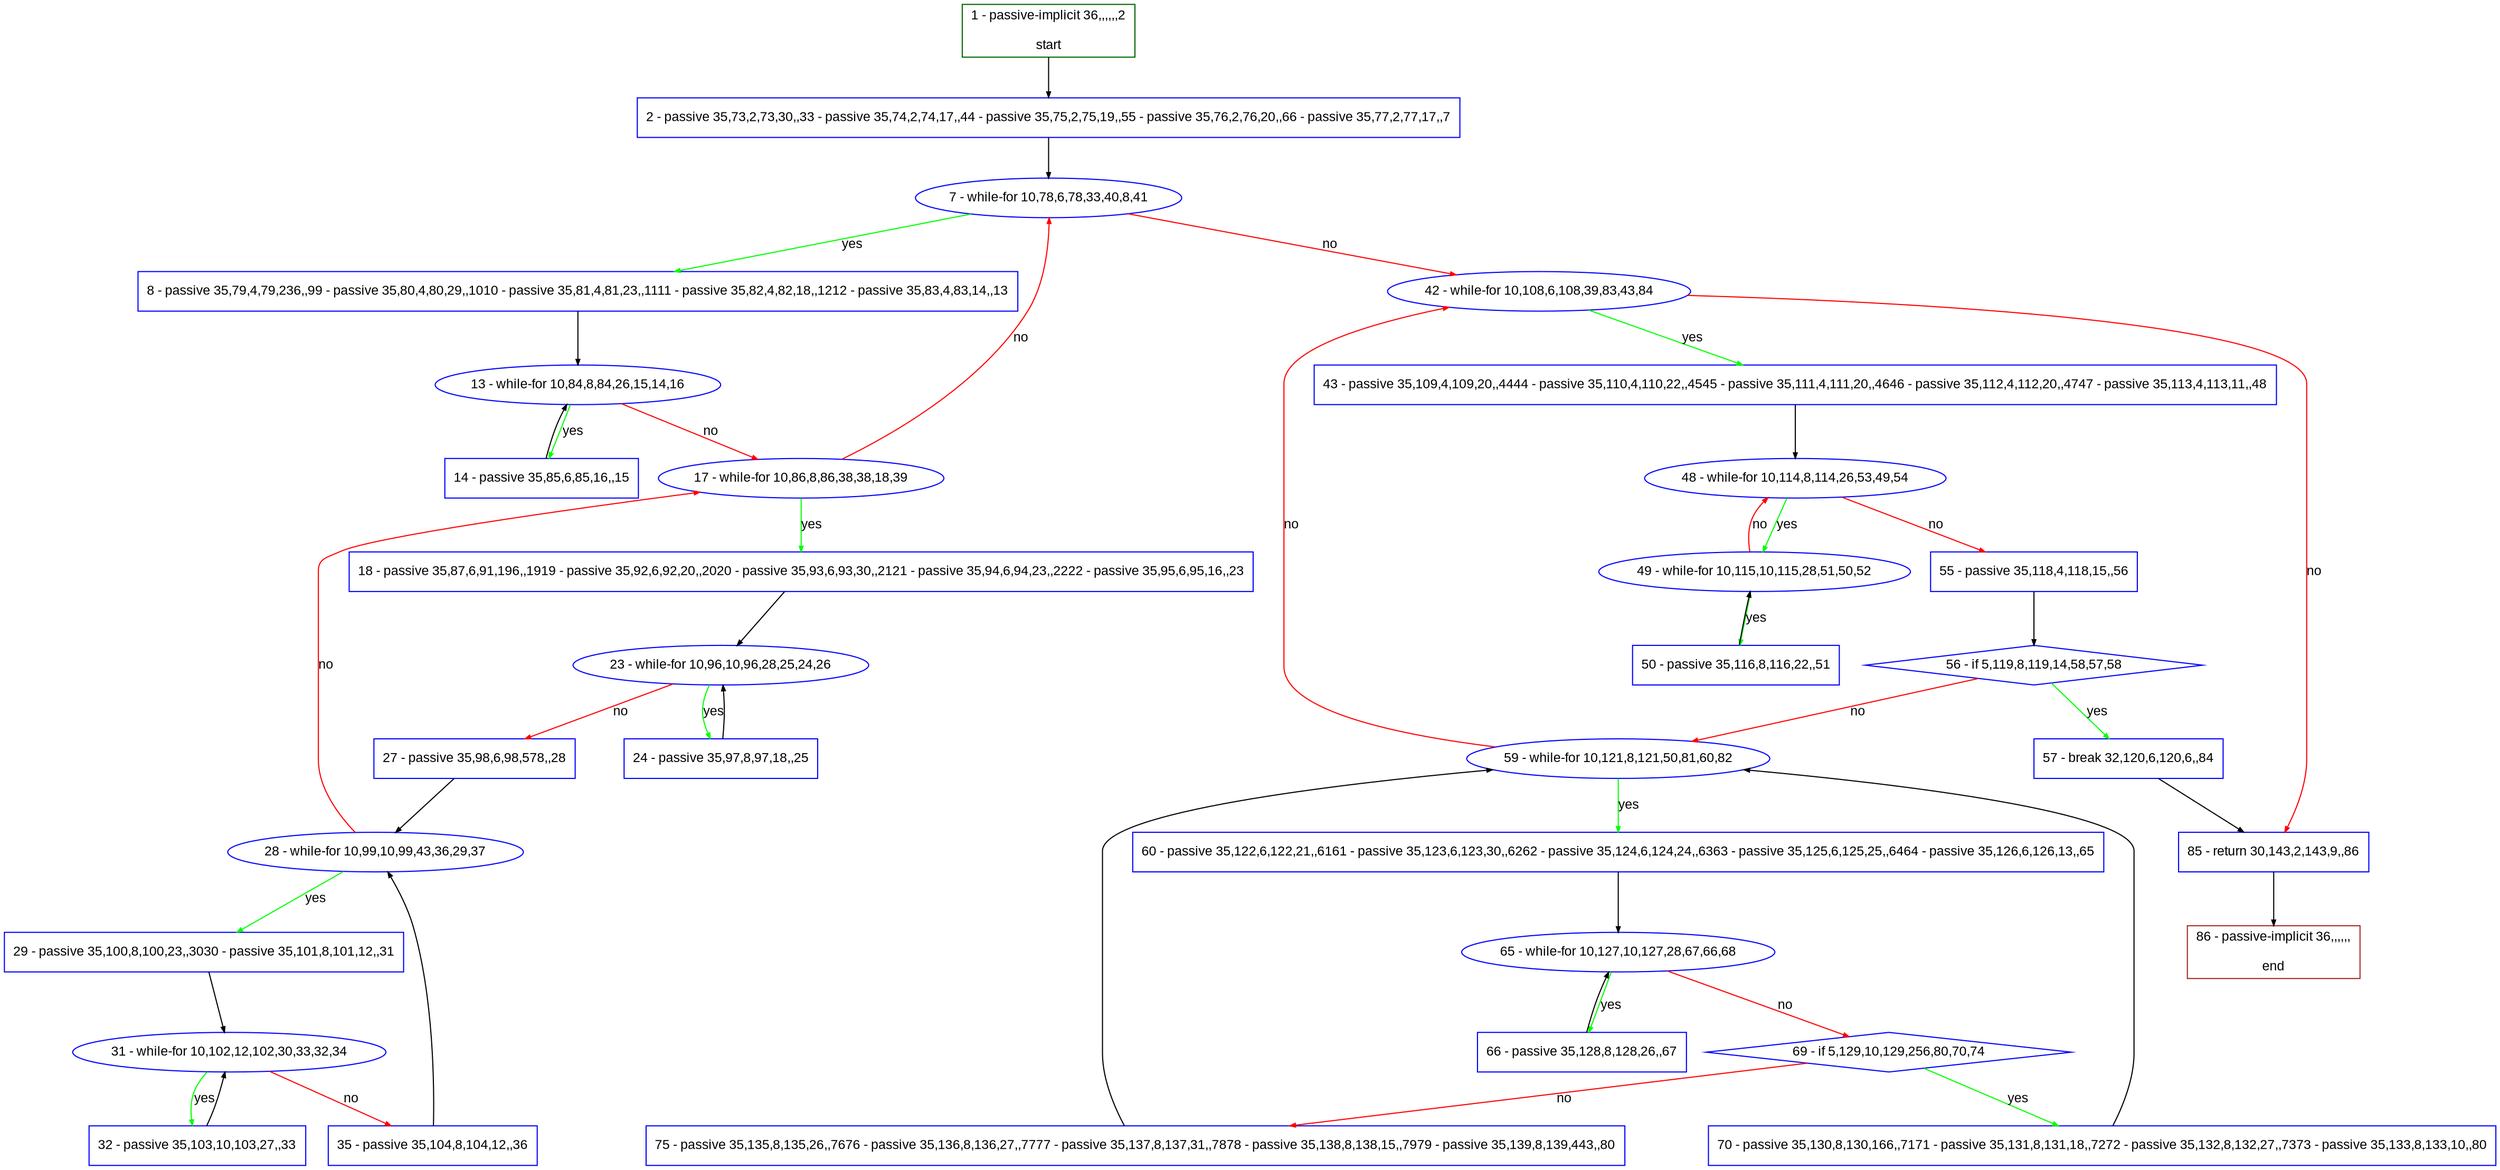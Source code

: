 digraph "" {
  graph [pack="true", label="", fontsize="12", packmode="clust", fontname="Arial", fillcolor="#FFFFCC", bgcolor="white", style="rounded,filled", compound="true"];
  node [node_initialized="no", label="", color="grey", fontsize="12", fillcolor="white", fontname="Arial", style="filled", shape="rectangle", compound="true", fixedsize="false"];
  edge [fontcolor="black", arrowhead="normal", arrowtail="none", arrowsize="0.5", ltail="", label="", color="black", fontsize="12", lhead="", fontname="Arial", dir="forward", compound="true"];
  __N1 [label="2 - passive 35,73,2,73,30,,33 - passive 35,74,2,74,17,,44 - passive 35,75,2,75,19,,55 - passive 35,76,2,76,20,,66 - passive 35,77,2,77,17,,7", color="#0000ff", fillcolor="#ffffff", style="filled", shape="box"];
  __N2 [label="1 - passive-implicit 36,,,,,,2\n\nstart", color="#006400", fillcolor="#ffffff", style="filled", shape="box"];
  __N3 [label="7 - while-for 10,78,6,78,33,40,8,41", color="#0000ff", fillcolor="#ffffff", style="filled", shape="oval"];
  __N4 [label="8 - passive 35,79,4,79,236,,99 - passive 35,80,4,80,29,,1010 - passive 35,81,4,81,23,,1111 - passive 35,82,4,82,18,,1212 - passive 35,83,4,83,14,,13", color="#0000ff", fillcolor="#ffffff", style="filled", shape="box"];
  __N5 [label="42 - while-for 10,108,6,108,39,83,43,84", color="#0000ff", fillcolor="#ffffff", style="filled", shape="oval"];
  __N6 [label="13 - while-for 10,84,8,84,26,15,14,16", color="#0000ff", fillcolor="#ffffff", style="filled", shape="oval"];
  __N7 [label="14 - passive 35,85,6,85,16,,15", color="#0000ff", fillcolor="#ffffff", style="filled", shape="box"];
  __N8 [label="17 - while-for 10,86,8,86,38,38,18,39", color="#0000ff", fillcolor="#ffffff", style="filled", shape="oval"];
  __N9 [label="18 - passive 35,87,6,91,196,,1919 - passive 35,92,6,92,20,,2020 - passive 35,93,6,93,30,,2121 - passive 35,94,6,94,23,,2222 - passive 35,95,6,95,16,,23", color="#0000ff", fillcolor="#ffffff", style="filled", shape="box"];
  __N10 [label="23 - while-for 10,96,10,96,28,25,24,26", color="#0000ff", fillcolor="#ffffff", style="filled", shape="oval"];
  __N11 [label="24 - passive 35,97,8,97,18,,25", color="#0000ff", fillcolor="#ffffff", style="filled", shape="box"];
  __N12 [label="27 - passive 35,98,6,98,578,,28", color="#0000ff", fillcolor="#ffffff", style="filled", shape="box"];
  __N13 [label="28 - while-for 10,99,10,99,43,36,29,37", color="#0000ff", fillcolor="#ffffff", style="filled", shape="oval"];
  __N14 [label="29 - passive 35,100,8,100,23,,3030 - passive 35,101,8,101,12,,31", color="#0000ff", fillcolor="#ffffff", style="filled", shape="box"];
  __N15 [label="31 - while-for 10,102,12,102,30,33,32,34", color="#0000ff", fillcolor="#ffffff", style="filled", shape="oval"];
  __N16 [label="32 - passive 35,103,10,103,27,,33", color="#0000ff", fillcolor="#ffffff", style="filled", shape="box"];
  __N17 [label="35 - passive 35,104,8,104,12,,36", color="#0000ff", fillcolor="#ffffff", style="filled", shape="box"];
  __N18 [label="43 - passive 35,109,4,109,20,,4444 - passive 35,110,4,110,22,,4545 - passive 35,111,4,111,20,,4646 - passive 35,112,4,112,20,,4747 - passive 35,113,4,113,11,,48", color="#0000ff", fillcolor="#ffffff", style="filled", shape="box"];
  __N19 [label="85 - return 30,143,2,143,9,,86", color="#0000ff", fillcolor="#ffffff", style="filled", shape="box"];
  __N20 [label="48 - while-for 10,114,8,114,26,53,49,54", color="#0000ff", fillcolor="#ffffff", style="filled", shape="oval"];
  __N21 [label="49 - while-for 10,115,10,115,28,51,50,52", color="#0000ff", fillcolor="#ffffff", style="filled", shape="oval"];
  __N22 [label="55 - passive 35,118,4,118,15,,56", color="#0000ff", fillcolor="#ffffff", style="filled", shape="box"];
  __N23 [label="50 - passive 35,116,8,116,22,,51", color="#0000ff", fillcolor="#ffffff", style="filled", shape="box"];
  __N24 [label="56 - if 5,119,8,119,14,58,57,58", color="#0000ff", fillcolor="#ffffff", style="filled", shape="diamond"];
  __N25 [label="57 - break 32,120,6,120,6,,84", color="#0000ff", fillcolor="#ffffff", style="filled", shape="box"];
  __N26 [label="59 - while-for 10,121,8,121,50,81,60,82", color="#0000ff", fillcolor="#ffffff", style="filled", shape="oval"];
  __N27 [label="60 - passive 35,122,6,122,21,,6161 - passive 35,123,6,123,30,,6262 - passive 35,124,6,124,24,,6363 - passive 35,125,6,125,25,,6464 - passive 35,126,6,126,13,,65", color="#0000ff", fillcolor="#ffffff", style="filled", shape="box"];
  __N28 [label="65 - while-for 10,127,10,127,28,67,66,68", color="#0000ff", fillcolor="#ffffff", style="filled", shape="oval"];
  __N29 [label="66 - passive 35,128,8,128,26,,67", color="#0000ff", fillcolor="#ffffff", style="filled", shape="box"];
  __N30 [label="69 - if 5,129,10,129,256,80,70,74", color="#0000ff", fillcolor="#ffffff", style="filled", shape="diamond"];
  __N31 [label="70 - passive 35,130,8,130,166,,7171 - passive 35,131,8,131,18,,7272 - passive 35,132,8,132,27,,7373 - passive 35,133,8,133,10,,80", color="#0000ff", fillcolor="#ffffff", style="filled", shape="box"];
  __N32 [label="75 - passive 35,135,8,135,26,,7676 - passive 35,136,8,136,27,,7777 - passive 35,137,8,137,31,,7878 - passive 35,138,8,138,15,,7979 - passive 35,139,8,139,443,,80", color="#0000ff", fillcolor="#ffffff", style="filled", shape="box"];
  __N33 [label="86 - passive-implicit 36,,,,,,\n\nend", color="#a52a2a", fillcolor="#ffffff", style="filled", shape="box"];
  __N2 -> __N1 [arrowhead="normal", arrowtail="none", color="#000000", label="", dir="forward"];
  __N1 -> __N3 [arrowhead="normal", arrowtail="none", color="#000000", label="", dir="forward"];
  __N3 -> __N4 [arrowhead="normal", arrowtail="none", color="#00ff00", label="yes", dir="forward"];
  __N3 -> __N5 [arrowhead="normal", arrowtail="none", color="#ff0000", label="no", dir="forward"];
  __N4 -> __N6 [arrowhead="normal", arrowtail="none", color="#000000", label="", dir="forward"];
  __N6 -> __N7 [arrowhead="normal", arrowtail="none", color="#00ff00", label="yes", dir="forward"];
  __N7 -> __N6 [arrowhead="normal", arrowtail="none", color="#000000", label="", dir="forward"];
  __N6 -> __N8 [arrowhead="normal", arrowtail="none", color="#ff0000", label="no", dir="forward"];
  __N8 -> __N3 [arrowhead="normal", arrowtail="none", color="#ff0000", label="no", dir="forward"];
  __N8 -> __N9 [arrowhead="normal", arrowtail="none", color="#00ff00", label="yes", dir="forward"];
  __N9 -> __N10 [arrowhead="normal", arrowtail="none", color="#000000", label="", dir="forward"];
  __N10 -> __N11 [arrowhead="normal", arrowtail="none", color="#00ff00", label="yes", dir="forward"];
  __N11 -> __N10 [arrowhead="normal", arrowtail="none", color="#000000", label="", dir="forward"];
  __N10 -> __N12 [arrowhead="normal", arrowtail="none", color="#ff0000", label="no", dir="forward"];
  __N12 -> __N13 [arrowhead="normal", arrowtail="none", color="#000000", label="", dir="forward"];
  __N13 -> __N8 [arrowhead="normal", arrowtail="none", color="#ff0000", label="no", dir="forward"];
  __N13 -> __N14 [arrowhead="normal", arrowtail="none", color="#00ff00", label="yes", dir="forward"];
  __N14 -> __N15 [arrowhead="normal", arrowtail="none", color="#000000", label="", dir="forward"];
  __N15 -> __N16 [arrowhead="normal", arrowtail="none", color="#00ff00", label="yes", dir="forward"];
  __N16 -> __N15 [arrowhead="normal", arrowtail="none", color="#000000", label="", dir="forward"];
  __N15 -> __N17 [arrowhead="normal", arrowtail="none", color="#ff0000", label="no", dir="forward"];
  __N17 -> __N13 [arrowhead="normal", arrowtail="none", color="#000000", label="", dir="forward"];
  __N5 -> __N18 [arrowhead="normal", arrowtail="none", color="#00ff00", label="yes", dir="forward"];
  __N5 -> __N19 [arrowhead="normal", arrowtail="none", color="#ff0000", label="no", dir="forward"];
  __N18 -> __N20 [arrowhead="normal", arrowtail="none", color="#000000", label="", dir="forward"];
  __N20 -> __N21 [arrowhead="normal", arrowtail="none", color="#00ff00", label="yes", dir="forward"];
  __N21 -> __N20 [arrowhead="normal", arrowtail="none", color="#ff0000", label="no", dir="forward"];
  __N20 -> __N22 [arrowhead="normal", arrowtail="none", color="#ff0000", label="no", dir="forward"];
  __N21 -> __N23 [arrowhead="normal", arrowtail="none", color="#00ff00", label="yes", dir="forward"];
  __N23 -> __N21 [arrowhead="normal", arrowtail="none", color="#000000", label="", dir="forward"];
  __N22 -> __N24 [arrowhead="normal", arrowtail="none", color="#000000", label="", dir="forward"];
  __N24 -> __N25 [arrowhead="normal", arrowtail="none", color="#00ff00", label="yes", dir="forward"];
  __N24 -> __N26 [arrowhead="normal", arrowtail="none", color="#ff0000", label="no", dir="forward"];
  __N25 -> __N19 [arrowhead="normal", arrowtail="none", color="#000000", label="", dir="forward"];
  __N26 -> __N5 [arrowhead="normal", arrowtail="none", color="#ff0000", label="no", dir="forward"];
  __N26 -> __N27 [arrowhead="normal", arrowtail="none", color="#00ff00", label="yes", dir="forward"];
  __N27 -> __N28 [arrowhead="normal", arrowtail="none", color="#000000", label="", dir="forward"];
  __N28 -> __N29 [arrowhead="normal", arrowtail="none", color="#00ff00", label="yes", dir="forward"];
  __N29 -> __N28 [arrowhead="normal", arrowtail="none", color="#000000", label="", dir="forward"];
  __N28 -> __N30 [arrowhead="normal", arrowtail="none", color="#ff0000", label="no", dir="forward"];
  __N30 -> __N31 [arrowhead="normal", arrowtail="none", color="#00ff00", label="yes", dir="forward"];
  __N30 -> __N32 [arrowhead="normal", arrowtail="none", color="#ff0000", label="no", dir="forward"];
  __N31 -> __N26 [arrowhead="normal", arrowtail="none", color="#000000", label="", dir="forward"];
  __N32 -> __N26 [arrowhead="normal", arrowtail="none", color="#000000", label="", dir="forward"];
  __N19 -> __N33 [arrowhead="normal", arrowtail="none", color="#000000", label="", dir="forward"];
}
